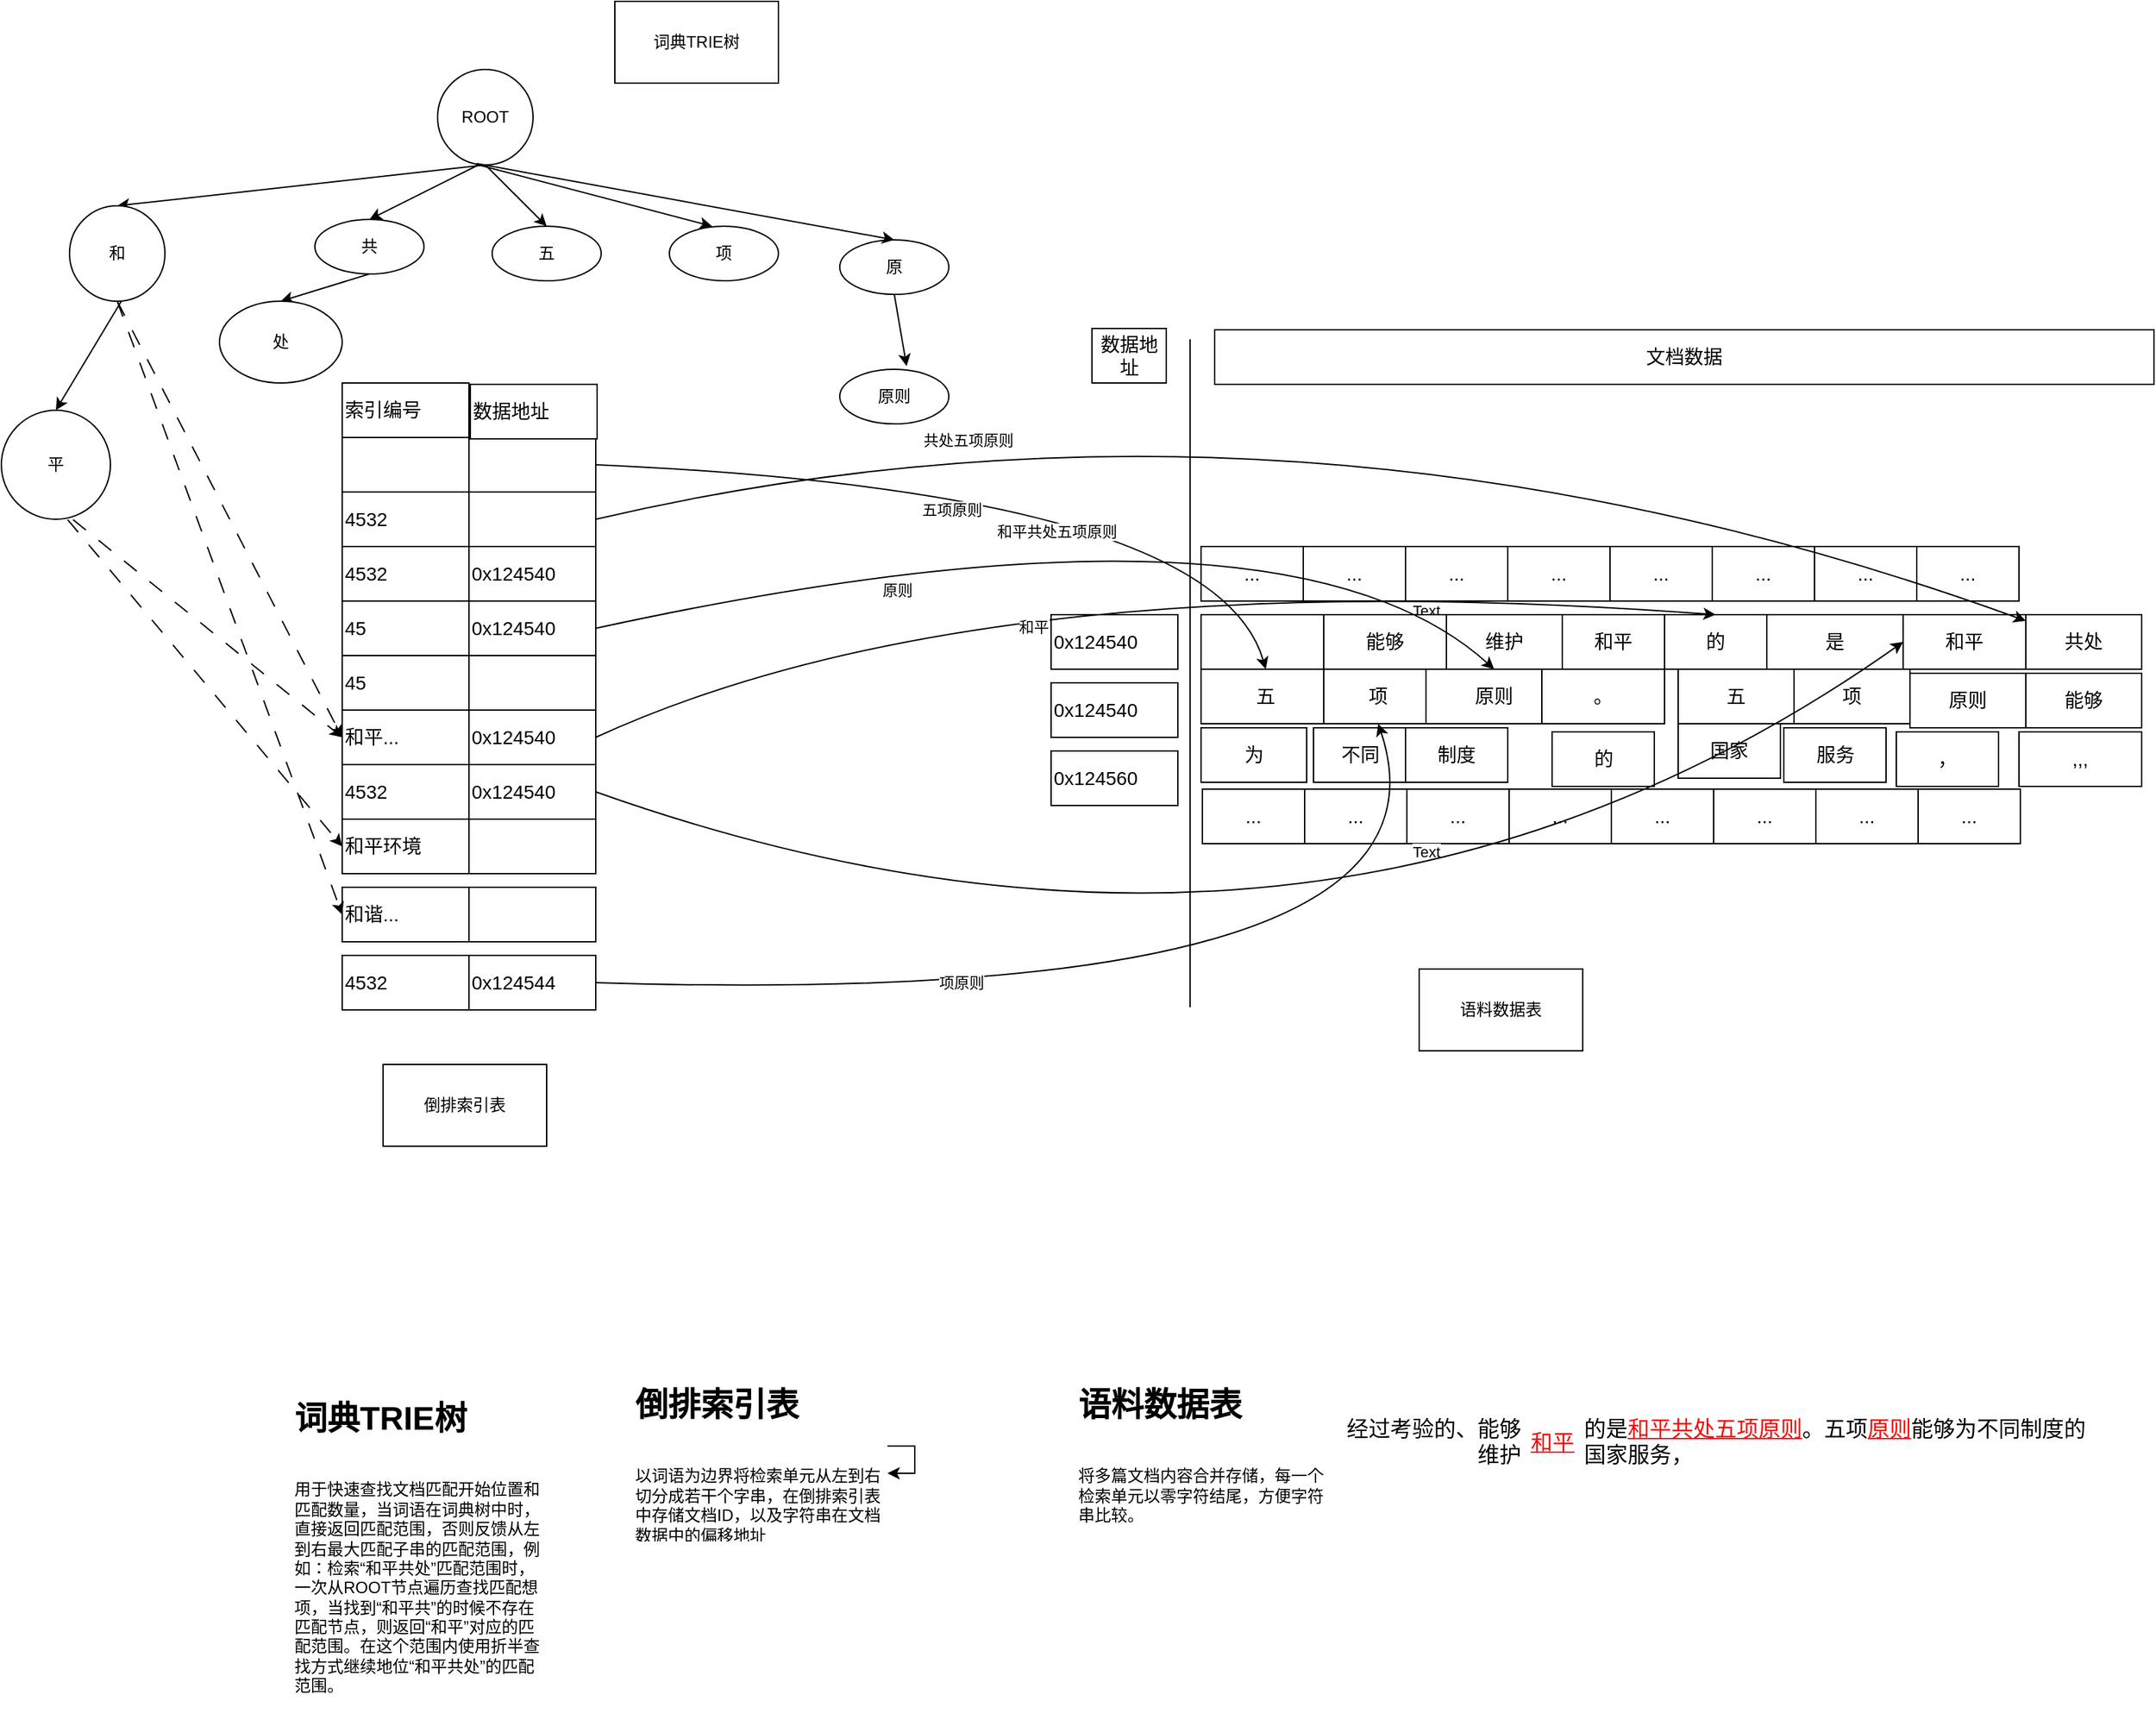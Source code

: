 <mxfile version="22.1.11" type="device">
  <diagram name="Page-1" id="W0LpTb4pdIZwl2NJyr0h">
    <mxGraphModel dx="1825" dy="1355" grid="1" gridSize="10" guides="1" tooltips="1" connect="1" arrows="1" fold="1" page="1" pageScale="1" pageWidth="850" pageHeight="1100" math="0" shadow="0">
      <root>
        <mxCell id="0" />
        <mxCell id="1" parent="0" />
        <mxCell id="mFkVtQ_PPKXswu8_xpI2-102" value="0x124540" style="rounded=0;whiteSpace=wrap;html=1;fontSize=14;align=left;" vertex="1" parent="1">
          <mxGeometry x="800" y="500" width="93" height="40" as="geometry" />
        </mxCell>
        <mxCell id="mFkVtQ_PPKXswu8_xpI2-87" value="..." style="rounded=0;whiteSpace=wrap;html=1;fontSize=14;" vertex="1" parent="1">
          <mxGeometry x="1210" y="450" width="75" height="40" as="geometry" />
        </mxCell>
        <mxCell id="mFkVtQ_PPKXswu8_xpI2-88" value="..." style="rounded=0;whiteSpace=wrap;html=1;fontSize=14;" vertex="1" parent="1">
          <mxGeometry x="1285" y="450" width="75" height="40" as="geometry" />
        </mxCell>
        <mxCell id="mFkVtQ_PPKXswu8_xpI2-89" value="..." style="rounded=0;whiteSpace=wrap;html=1;fontSize=14;" vertex="1" parent="1">
          <mxGeometry x="1060" y="450" width="75" height="40" as="geometry" />
        </mxCell>
        <mxCell id="mFkVtQ_PPKXswu8_xpI2-90" value="..." style="rounded=0;whiteSpace=wrap;html=1;fontSize=14;" vertex="1" parent="1">
          <mxGeometry x="1135" y="450" width="75" height="40" as="geometry" />
        </mxCell>
        <mxCell id="mFkVtQ_PPKXswu8_xpI2-91" value="..." style="rounded=0;whiteSpace=wrap;html=1;fontSize=14;" vertex="1" parent="1">
          <mxGeometry x="1360" y="450" width="75" height="40" as="geometry" />
        </mxCell>
        <mxCell id="mFkVtQ_PPKXswu8_xpI2-92" value="..." style="rounded=0;whiteSpace=wrap;html=1;fontSize=14;" vertex="1" parent="1">
          <mxGeometry x="1435" y="450" width="75" height="40" as="geometry" />
        </mxCell>
        <mxCell id="mFkVtQ_PPKXswu8_xpI2-93" value="..." style="rounded=0;whiteSpace=wrap;html=1;fontSize=14;" vertex="1" parent="1">
          <mxGeometry x="910" y="450" width="75" height="40" as="geometry" />
        </mxCell>
        <mxCell id="mFkVtQ_PPKXswu8_xpI2-94" value="..." style="rounded=0;whiteSpace=wrap;html=1;fontSize=14;" vertex="1" parent="1">
          <mxGeometry x="985" y="450" width="75" height="40" as="geometry" />
        </mxCell>
        <mxCell id="mFkVtQ_PPKXswu8_xpI2-95" value="Text" style="edgeLabel;html=1;align=center;verticalAlign=middle;resizable=0;points=[];" vertex="1" connectable="0" parent="1">
          <mxGeometry x="1074.277" y="496.48" as="geometry" />
        </mxCell>
        <mxCell id="mFkVtQ_PPKXswu8_xpI2-83" value="" style="edgeStyle=orthogonalEdgeStyle;rounded=0;orthogonalLoop=1;jettySize=auto;html=1;" edge="1" parent="1" source="mFkVtQ_PPKXswu8_xpI2-66">
          <mxGeometry relative="1" as="geometry">
            <mxPoint x="981" y="472" as="targetPoint" />
          </mxGeometry>
        </mxCell>
        <mxCell id="mFkVtQ_PPKXswu8_xpI2-70" value="文档数据" style="rounded=0;whiteSpace=wrap;html=1;fontSize=14;" vertex="1" parent="1">
          <mxGeometry x="920" y="291" width="689" height="40" as="geometry" />
        </mxCell>
        <mxCell id="mFkVtQ_PPKXswu8_xpI2-56" value="..." style="rounded=0;whiteSpace=wrap;html=1;fontSize=14;" vertex="1" parent="1">
          <mxGeometry x="1211" y="628" width="75" height="40" as="geometry" />
        </mxCell>
        <mxCell id="mFkVtQ_PPKXswu8_xpI2-57" value="..." style="rounded=0;whiteSpace=wrap;html=1;fontSize=14;" vertex="1" parent="1">
          <mxGeometry x="1286" y="628" width="75" height="40" as="geometry" />
        </mxCell>
        <mxCell id="mFkVtQ_PPKXswu8_xpI2-58" value="..." style="rounded=0;whiteSpace=wrap;html=1;fontSize=14;" vertex="1" parent="1">
          <mxGeometry x="1061" y="628" width="75" height="40" as="geometry" />
        </mxCell>
        <mxCell id="mFkVtQ_PPKXswu8_xpI2-59" value="..." style="rounded=0;whiteSpace=wrap;html=1;fontSize=14;" vertex="1" parent="1">
          <mxGeometry x="1136" y="628" width="75" height="40" as="geometry" />
        </mxCell>
        <mxCell id="mFkVtQ_PPKXswu8_xpI2-60" value="..." style="rounded=0;whiteSpace=wrap;html=1;fontSize=14;" vertex="1" parent="1">
          <mxGeometry x="1361" y="628" width="75" height="40" as="geometry" />
        </mxCell>
        <mxCell id="mFkVtQ_PPKXswu8_xpI2-61" value="..." style="rounded=0;whiteSpace=wrap;html=1;fontSize=14;" vertex="1" parent="1">
          <mxGeometry x="1436" y="628" width="75" height="40" as="geometry" />
        </mxCell>
        <mxCell id="mFkVtQ_PPKXswu8_xpI2-62" value="..." style="rounded=0;whiteSpace=wrap;html=1;fontSize=14;" vertex="1" parent="1">
          <mxGeometry x="911" y="628" width="75" height="40" as="geometry" />
        </mxCell>
        <mxCell id="mFkVtQ_PPKXswu8_xpI2-63" value="..." style="rounded=0;whiteSpace=wrap;html=1;fontSize=14;" vertex="1" parent="1">
          <mxGeometry x="986" y="628" width="75" height="40" as="geometry" />
        </mxCell>
        <mxCell id="mFkVtQ_PPKXswu8_xpI2-16" value="能够" style="rounded=0;whiteSpace=wrap;html=1;fontSize=14;" vertex="1" parent="1">
          <mxGeometry x="1000" y="500" width="90" height="40" as="geometry" />
        </mxCell>
        <mxCell id="mFkVtQ_PPKXswu8_xpI2-17" value="维护" style="rounded=0;whiteSpace=wrap;html=1;fontSize=14;" vertex="1" parent="1">
          <mxGeometry x="1090" y="500" width="85" height="40" as="geometry" />
        </mxCell>
        <mxCell id="mFkVtQ_PPKXswu8_xpI2-18" value="和平" style="rounded=0;whiteSpace=wrap;html=1;fontSize=14;" vertex="1" parent="1">
          <mxGeometry x="1175" y="500" width="75" height="40" as="geometry" />
        </mxCell>
        <mxCell id="mFkVtQ_PPKXswu8_xpI2-19" value="是" style="rounded=0;whiteSpace=wrap;html=1;fontSize=14;" vertex="1" parent="1">
          <mxGeometry x="1325" y="500" width="100" height="40" as="geometry" />
        </mxCell>
        <mxCell id="mFkVtQ_PPKXswu8_xpI2-20" value="的" style="rounded=0;whiteSpace=wrap;html=1;fontSize=14;" vertex="1" parent="1">
          <mxGeometry x="1250" y="500" width="75" height="40" as="geometry" />
        </mxCell>
        <mxCell id="aaLhkIaB3vrki4FV3vM7-3" value="4532" style="rounded=0;whiteSpace=wrap;html=1;fontSize=14;align=left;" parent="1" vertex="1">
          <mxGeometry x="280" y="610" width="93" height="40" as="geometry" />
        </mxCell>
        <mxCell id="aaLhkIaB3vrki4FV3vM7-8" value="&amp;nbsp;" style="rounded=0;whiteSpace=wrap;html=1;fontSize=14;align=left;" parent="1" vertex="1">
          <mxGeometry x="280" y="370" width="93" height="40" as="geometry" />
        </mxCell>
        <mxCell id="aaLhkIaB3vrki4FV3vM7-9" value="4532" style="rounded=0;whiteSpace=wrap;html=1;fontSize=14;align=left;" parent="1" vertex="1">
          <mxGeometry x="280" y="410" width="93" height="40" as="geometry" />
        </mxCell>
        <mxCell id="aaLhkIaB3vrki4FV3vM7-10" value="45" style="rounded=0;whiteSpace=wrap;html=1;fontSize=14;align=left;" parent="1" vertex="1">
          <mxGeometry x="280" y="490" width="93" height="40" as="geometry" />
        </mxCell>
        <mxCell id="aaLhkIaB3vrki4FV3vM7-11" value="4532" style="rounded=0;whiteSpace=wrap;html=1;fontSize=14;align=left;" parent="1" vertex="1">
          <mxGeometry x="280" y="750" width="93" height="40" as="geometry" />
        </mxCell>
        <mxCell id="aaLhkIaB3vrki4FV3vM7-12" value="和平..." style="rounded=0;whiteSpace=wrap;html=1;fontSize=14;align=left;" parent="1" vertex="1">
          <mxGeometry x="280" y="570" width="93" height="40" as="geometry" />
        </mxCell>
        <mxCell id="aaLhkIaB3vrki4FV3vM7-13" value="和平" style="rounded=0;whiteSpace=wrap;html=1;fontSize=14;" parent="1" vertex="1">
          <mxGeometry x="1425" y="500" width="90" height="40" as="geometry" />
        </mxCell>
        <mxCell id="aaLhkIaB3vrki4FV3vM7-14" value="共处" style="rounded=0;whiteSpace=wrap;html=1;fontSize=14;" parent="1" vertex="1">
          <mxGeometry x="1515" y="500" width="85" height="40" as="geometry" />
        </mxCell>
        <mxCell id="aaLhkIaB3vrki4FV3vM7-15" value="五" style="rounded=0;whiteSpace=wrap;html=1;fontSize=14;" parent="1" vertex="1">
          <mxGeometry x="910" y="540" width="95" height="40" as="geometry" />
        </mxCell>
        <mxCell id="aaLhkIaB3vrki4FV3vM7-16" value="项" style="rounded=0;whiteSpace=wrap;html=1;fontSize=14;" parent="1" vertex="1">
          <mxGeometry x="1000" y="540" width="80" height="40" as="geometry" />
        </mxCell>
        <mxCell id="aaLhkIaB3vrki4FV3vM7-17" value="原则" style="rounded=0;whiteSpace=wrap;html=1;fontSize=14;" parent="1" vertex="1">
          <mxGeometry x="1075" y="540" width="100" height="40" as="geometry" />
        </mxCell>
        <mxCell id="aaLhkIaB3vrki4FV3vM7-20" value="和谐..." style="rounded=0;whiteSpace=wrap;html=1;fontSize=14;align=left;" parent="1" vertex="1">
          <mxGeometry x="280" y="700" width="93" height="40" as="geometry" />
        </mxCell>
        <mxCell id="aaLhkIaB3vrki4FV3vM7-21" value="和平环境" style="rounded=0;whiteSpace=wrap;html=1;fontSize=14;align=left;" parent="1" vertex="1">
          <mxGeometry x="280" y="650" width="93" height="40" as="geometry" />
        </mxCell>
        <mxCell id="aaLhkIaB3vrki4FV3vM7-23" value="" style="endArrow=classic;html=1;rounded=0;exitX=0.5;exitY=1;exitDx=0;exitDy=0;entryX=0.5;entryY=0;entryDx=0;entryDy=0;" parent="1" target="aaLhkIaB3vrki4FV3vM7-37" edge="1">
          <mxGeometry width="50" height="50" relative="1" as="geometry">
            <mxPoint x="385" y="170" as="sourcePoint" />
            <mxPoint x="139" y="211.52" as="targetPoint" />
          </mxGeometry>
        </mxCell>
        <mxCell id="aaLhkIaB3vrki4FV3vM7-28" value="" style="endArrow=classic;html=1;rounded=0;exitX=0.658;exitY=1.004;exitDx=0;exitDy=0;entryX=0;entryY=0.5;entryDx=0;entryDy=0;exitPerimeter=0;dashed=1;dashPattern=12 12;" parent="1" source="aaLhkIaB3vrki4FV3vM7-39" target="aaLhkIaB3vrki4FV3vM7-12" edge="1">
          <mxGeometry width="50" height="50" relative="1" as="geometry">
            <mxPoint x="80" y="420" as="sourcePoint" />
            <mxPoint x="120" y="530" as="targetPoint" />
          </mxGeometry>
        </mxCell>
        <mxCell id="aaLhkIaB3vrki4FV3vM7-29" value="" style="endArrow=classic;html=1;rounded=0;entryX=0;entryY=0.5;entryDx=0;entryDy=0;exitX=0.608;exitY=1.004;exitDx=0;exitDy=0;exitPerimeter=0;dashed=1;dashPattern=12 12;" parent="1" source="aaLhkIaB3vrki4FV3vM7-39" target="aaLhkIaB3vrki4FV3vM7-21" edge="1">
          <mxGeometry width="50" height="50" relative="1" as="geometry">
            <mxPoint x="80" y="420" as="sourcePoint" />
            <mxPoint x="140" y="600" as="targetPoint" />
          </mxGeometry>
        </mxCell>
        <mxCell id="aaLhkIaB3vrki4FV3vM7-30" value="" style="endArrow=classic;html=1;rounded=0;exitX=0.5;exitY=1;exitDx=0;exitDy=0;entryX=0.5;entryY=0;entryDx=0;entryDy=0;" parent="1" target="aaLhkIaB3vrki4FV3vM7-39" edge="1">
          <mxGeometry width="50" height="50" relative="1" as="geometry">
            <mxPoint x="130" y="250" as="sourcePoint" />
            <mxPoint x="80" y="380" as="targetPoint" />
          </mxGeometry>
        </mxCell>
        <mxCell id="aaLhkIaB3vrki4FV3vM7-31" value="" style="endArrow=classic;html=1;rounded=0;entryX=0;entryY=0.5;entryDx=0;entryDy=0;exitX=0.5;exitY=1;exitDx=0;exitDy=0;dashed=1;dashPattern=12 12;" parent="1" source="aaLhkIaB3vrki4FV3vM7-37" target="aaLhkIaB3vrki4FV3vM7-12" edge="1">
          <mxGeometry width="50" height="50" relative="1" as="geometry">
            <mxPoint x="130" y="250" as="sourcePoint" />
            <mxPoint x="70" y="310" as="targetPoint" />
          </mxGeometry>
        </mxCell>
        <mxCell id="aaLhkIaB3vrki4FV3vM7-32" value="" style="endArrow=classic;html=1;rounded=0;exitX=0.5;exitY=1;exitDx=0;exitDy=0;entryX=0;entryY=0.5;entryDx=0;entryDy=0;dashed=1;dashPattern=12 12;" parent="1" source="aaLhkIaB3vrki4FV3vM7-37" target="aaLhkIaB3vrki4FV3vM7-20" edge="1">
          <mxGeometry width="50" height="50" relative="1" as="geometry">
            <mxPoint x="130" y="250" as="sourcePoint" />
            <mxPoint x="150" y="570" as="targetPoint" />
          </mxGeometry>
        </mxCell>
        <mxCell id="aaLhkIaB3vrki4FV3vM7-33" value="" style="endArrow=classic;html=1;rounded=0;exitX=0.5;exitY=1;exitDx=0;exitDy=0;entryX=0.5;entryY=0;entryDx=0;entryDy=0;" parent="1" source="aaLhkIaB3vrki4FV3vM7-44" target="aaLhkIaB3vrki4FV3vM7-40" edge="1">
          <mxGeometry width="50" height="50" relative="1" as="geometry">
            <mxPoint x="275" y="250" as="sourcePoint" />
            <mxPoint x="275" y="280" as="targetPoint" />
          </mxGeometry>
        </mxCell>
        <mxCell id="aaLhkIaB3vrki4FV3vM7-34" value="" style="endArrow=classic;html=1;rounded=0;entryX=0.5;entryY=0;entryDx=0;entryDy=0;" parent="1" target="aaLhkIaB3vrki4FV3vM7-44" edge="1">
          <mxGeometry width="50" height="50" relative="1" as="geometry">
            <mxPoint x="380" y="170" as="sourcePoint" />
            <mxPoint x="275" y="210" as="targetPoint" />
          </mxGeometry>
        </mxCell>
        <mxCell id="aaLhkIaB3vrki4FV3vM7-35" value="倒排索引表" style="rounded=0;whiteSpace=wrap;html=1;" parent="1" vertex="1">
          <mxGeometry x="310" y="830" width="120" height="60" as="geometry" />
        </mxCell>
        <mxCell id="aaLhkIaB3vrki4FV3vM7-36" value="语料数据表" style="rounded=0;whiteSpace=wrap;html=1;" parent="1" vertex="1">
          <mxGeometry x="1070" y="760" width="120" height="60" as="geometry" />
        </mxCell>
        <mxCell id="aaLhkIaB3vrki4FV3vM7-38" value="" style="endArrow=classic;html=1;rounded=0;exitX=0.5;exitY=1;exitDx=0;exitDy=0;entryX=0;entryY=0.5;entryDx=0;entryDy=0;" parent="1" target="aaLhkIaB3vrki4FV3vM7-37" edge="1">
          <mxGeometry width="50" height="50" relative="1" as="geometry">
            <mxPoint x="130" y="250" as="sourcePoint" />
            <mxPoint x="300" y="720" as="targetPoint" />
          </mxGeometry>
        </mxCell>
        <mxCell id="aaLhkIaB3vrki4FV3vM7-37" value="和" style="ellipse;whiteSpace=wrap;html=1;" parent="1" vertex="1">
          <mxGeometry x="80" y="200" width="70" height="70" as="geometry" />
        </mxCell>
        <mxCell id="aaLhkIaB3vrki4FV3vM7-39" value="平" style="ellipse;whiteSpace=wrap;html=1;aspect=fixed;" parent="1" vertex="1">
          <mxGeometry x="30" y="350" width="80" height="80" as="geometry" />
        </mxCell>
        <mxCell id="aaLhkIaB3vrki4FV3vM7-40" value="处" style="ellipse;whiteSpace=wrap;html=1;" parent="1" vertex="1">
          <mxGeometry x="190" y="270" width="90" height="60" as="geometry" />
        </mxCell>
        <mxCell id="aaLhkIaB3vrki4FV3vM7-42" value="词典TRIE树" style="rounded=0;whiteSpace=wrap;html=1;" parent="1" vertex="1">
          <mxGeometry x="480" y="50" width="120" height="60" as="geometry" />
        </mxCell>
        <mxCell id="aaLhkIaB3vrki4FV3vM7-44" value="共" style="ellipse;whiteSpace=wrap;html=1;" parent="1" vertex="1">
          <mxGeometry x="260" y="210" width="80" height="40" as="geometry" />
        </mxCell>
        <mxCell id="aaLhkIaB3vrki4FV3vM7-49" value="五" style="ellipse;whiteSpace=wrap;html=1;" parent="1" vertex="1">
          <mxGeometry x="390" y="215" width="80" height="40" as="geometry" />
        </mxCell>
        <mxCell id="aaLhkIaB3vrki4FV3vM7-52" value="项" style="ellipse;whiteSpace=wrap;html=1;" parent="1" vertex="1">
          <mxGeometry x="520" y="215" width="80" height="40" as="geometry" />
        </mxCell>
        <mxCell id="aaLhkIaB3vrki4FV3vM7-53" value="原" style="ellipse;whiteSpace=wrap;html=1;" parent="1" vertex="1">
          <mxGeometry x="645" y="225" width="80" height="40" as="geometry" />
        </mxCell>
        <mxCell id="aaLhkIaB3vrki4FV3vM7-54" value="原则" style="ellipse;whiteSpace=wrap;html=1;" parent="1" vertex="1">
          <mxGeometry x="645" y="320" width="80" height="40" as="geometry" />
        </mxCell>
        <mxCell id="aaLhkIaB3vrki4FV3vM7-55" value="" style="endArrow=classic;html=1;rounded=0;entryX=0.5;entryY=0;entryDx=0;entryDy=0;exitX=0.5;exitY=1;exitDx=0;exitDy=0;" parent="1" target="aaLhkIaB3vrki4FV3vM7-49" edge="1">
          <mxGeometry width="50" height="50" relative="1" as="geometry">
            <mxPoint x="385" y="170" as="sourcePoint" />
            <mxPoint x="310" y="220" as="targetPoint" />
          </mxGeometry>
        </mxCell>
        <mxCell id="aaLhkIaB3vrki4FV3vM7-56" value="" style="endArrow=classic;html=1;rounded=0;entryX=0.392;entryY=0;entryDx=0;entryDy=0;entryPerimeter=0;" parent="1" target="aaLhkIaB3vrki4FV3vM7-52" edge="1">
          <mxGeometry width="50" height="50" relative="1" as="geometry">
            <mxPoint x="380" y="170" as="sourcePoint" />
            <mxPoint x="440" y="225" as="targetPoint" />
          </mxGeometry>
        </mxCell>
        <mxCell id="aaLhkIaB3vrki4FV3vM7-57" value="ROOT" style="ellipse;whiteSpace=wrap;html=1;" parent="1" vertex="1">
          <mxGeometry x="350" y="100" width="70" height="70" as="geometry" />
        </mxCell>
        <mxCell id="aaLhkIaB3vrki4FV3vM7-58" value="" style="endArrow=classic;html=1;rounded=0;entryX=0.5;entryY=0;entryDx=0;entryDy=0;exitX=0.41;exitY=0.986;exitDx=0;exitDy=0;exitPerimeter=0;" parent="1" source="aaLhkIaB3vrki4FV3vM7-57" target="aaLhkIaB3vrki4FV3vM7-53" edge="1">
          <mxGeometry width="50" height="50" relative="1" as="geometry">
            <mxPoint x="390" y="180" as="sourcePoint" />
            <mxPoint x="561" y="225" as="targetPoint" />
          </mxGeometry>
        </mxCell>
        <mxCell id="aaLhkIaB3vrki4FV3vM7-59" value="" style="endArrow=classic;html=1;rounded=0;entryX=0.613;entryY=-0.058;entryDx=0;entryDy=0;exitX=0.5;exitY=1;exitDx=0;exitDy=0;entryPerimeter=0;" parent="1" source="aaLhkIaB3vrki4FV3vM7-53" target="aaLhkIaB3vrki4FV3vM7-54" edge="1">
          <mxGeometry width="50" height="50" relative="1" as="geometry">
            <mxPoint x="389" y="179" as="sourcePoint" />
            <mxPoint x="695" y="235" as="targetPoint" />
          </mxGeometry>
        </mxCell>
        <mxCell id="aaLhkIaB3vrki4FV3vM7-76" value="0x124540" style="rounded=0;whiteSpace=wrap;html=1;fontSize=14;align=left;" parent="1" vertex="1">
          <mxGeometry x="373" y="610" width="93" height="40" as="geometry" />
        </mxCell>
        <mxCell id="aaLhkIaB3vrki4FV3vM7-77" value="" style="rounded=0;whiteSpace=wrap;html=1;fontSize=14;align=left;" parent="1" vertex="1">
          <mxGeometry x="373" y="370" width="93" height="40" as="geometry" />
        </mxCell>
        <mxCell id="aaLhkIaB3vrki4FV3vM7-78" value="" style="rounded=0;whiteSpace=wrap;html=1;fontSize=14;align=left;" parent="1" vertex="1">
          <mxGeometry x="373" y="410" width="93" height="40" as="geometry" />
        </mxCell>
        <mxCell id="aaLhkIaB3vrki4FV3vM7-79" value="0x124540" style="rounded=0;whiteSpace=wrap;html=1;fontSize=14;align=left;" parent="1" vertex="1">
          <mxGeometry x="373" y="490" width="93" height="40" as="geometry" />
        </mxCell>
        <mxCell id="aaLhkIaB3vrki4FV3vM7-80" value="0x124544" style="rounded=0;whiteSpace=wrap;html=1;fontSize=14;align=left;" parent="1" vertex="1">
          <mxGeometry x="373" y="750" width="93" height="40" as="geometry" />
        </mxCell>
        <mxCell id="aaLhkIaB3vrki4FV3vM7-81" value="0x124540" style="rounded=0;whiteSpace=wrap;html=1;fontSize=14;align=left;" parent="1" vertex="1">
          <mxGeometry x="373" y="570" width="93" height="40" as="geometry" />
        </mxCell>
        <mxCell id="aaLhkIaB3vrki4FV3vM7-82" value="" style="rounded=0;whiteSpace=wrap;html=1;fontSize=14;align=left;" parent="1" vertex="1">
          <mxGeometry x="373" y="700" width="93" height="40" as="geometry" />
        </mxCell>
        <mxCell id="aaLhkIaB3vrki4FV3vM7-83" value="" style="rounded=0;whiteSpace=wrap;html=1;fontSize=14;align=left;" parent="1" vertex="1">
          <mxGeometry x="373" y="650" width="93" height="40" as="geometry" />
        </mxCell>
        <mxCell id="aaLhkIaB3vrki4FV3vM7-84" value="索引编号" style="rounded=0;whiteSpace=wrap;html=1;fontSize=14;align=left;" parent="1" vertex="1">
          <mxGeometry x="280" y="330" width="93" height="40" as="geometry" />
        </mxCell>
        <mxCell id="aaLhkIaB3vrki4FV3vM7-87" value="五" style="rounded=0;whiteSpace=wrap;html=1;fontSize=14;" parent="1" vertex="1">
          <mxGeometry x="1260" y="540" width="85" height="40" as="geometry" />
        </mxCell>
        <mxCell id="aaLhkIaB3vrki4FV3vM7-88" value="原则" style="rounded=0;whiteSpace=wrap;html=1;fontSize=14;" parent="1" vertex="1">
          <mxGeometry x="1430" y="543" width="85" height="40" as="geometry" />
        </mxCell>
        <mxCell id="aaLhkIaB3vrki4FV3vM7-89" value="制度" style="rounded=0;whiteSpace=wrap;html=1;fontSize=14;" parent="1" vertex="1">
          <mxGeometry x="1060" y="583" width="75" height="40" as="geometry" />
        </mxCell>
        <mxCell id="aaLhkIaB3vrki4FV3vM7-95" value="" style="rounded=0;whiteSpace=wrap;html=1;fontSize=14;" parent="1" vertex="1">
          <mxGeometry x="910" y="500" width="90" height="40" as="geometry" />
        </mxCell>
        <mxCell id="aaLhkIaB3vrki4FV3vM7-96" value="能够" style="rounded=0;whiteSpace=wrap;html=1;fontSize=14;" parent="1" vertex="1">
          <mxGeometry x="1515" y="543" width="85" height="40" as="geometry" />
        </mxCell>
        <mxCell id="aaLhkIaB3vrki4FV3vM7-97" value="为" style="rounded=0;whiteSpace=wrap;html=1;fontSize=14;" parent="1" vertex="1">
          <mxGeometry x="910" y="583" width="77.5" height="40" as="geometry" />
        </mxCell>
        <mxCell id="aaLhkIaB3vrki4FV3vM7-99" value="。" style="rounded=0;whiteSpace=wrap;html=1;fontSize=14;" parent="1" vertex="1">
          <mxGeometry x="1160" y="540" width="90" height="40" as="geometry" />
        </mxCell>
        <mxCell id="aaLhkIaB3vrki4FV3vM7-100" value="不同" style="rounded=0;whiteSpace=wrap;html=1;fontSize=14;" parent="1" vertex="1">
          <mxGeometry x="992.5" y="583" width="67.5" height="40" as="geometry" />
        </mxCell>
        <mxCell id="aaLhkIaB3vrki4FV3vM7-111" value="" style="curved=1;endArrow=classic;html=1;rounded=0;exitX=1;exitY=0.5;exitDx=0;exitDy=0;entryX=0.5;entryY=0;entryDx=0;entryDy=0;" parent="1" source="aaLhkIaB3vrki4FV3vM7-77" target="aaLhkIaB3vrki4FV3vM7-15" edge="1">
          <mxGeometry width="50" height="50" relative="1" as="geometry">
            <mxPoint x="677" y="360" as="sourcePoint" />
            <mxPoint x="800" y="420" as="targetPoint" />
            <Array as="points">
              <mxPoint x="920" y="410" />
            </Array>
          </mxGeometry>
        </mxCell>
        <mxCell id="mFkVtQ_PPKXswu8_xpI2-11" value="五项原则" style="edgeLabel;html=1;align=center;verticalAlign=middle;resizable=0;points=[];" vertex="1" connectable="0" parent="aaLhkIaB3vrki4FV3vM7-111">
          <mxGeometry x="-0.112" y="-21" relative="1" as="geometry">
            <mxPoint as="offset" />
          </mxGeometry>
        </mxCell>
        <mxCell id="aaLhkIaB3vrki4FV3vM7-112" value="" style="curved=1;endArrow=classic;html=1;rounded=0;exitX=1;exitY=0.5;exitDx=0;exitDy=0;" parent="1" source="aaLhkIaB3vrki4FV3vM7-78" target="aaLhkIaB3vrki4FV3vM7-14" edge="1">
          <mxGeometry width="50" height="50" relative="1" as="geometry">
            <mxPoint x="677" y="430" as="sourcePoint" />
            <mxPoint x="1128" y="550" as="targetPoint" />
            <Array as="points">
              <mxPoint x="980" y="310" />
            </Array>
          </mxGeometry>
        </mxCell>
        <mxCell id="mFkVtQ_PPKXswu8_xpI2-9" value="共处五项原则" style="edgeLabel;html=1;align=center;verticalAlign=middle;resizable=0;points=[];" vertex="1" connectable="0" parent="aaLhkIaB3vrki4FV3vM7-112">
          <mxGeometry x="-0.491" y="-5" relative="1" as="geometry">
            <mxPoint as="offset" />
          </mxGeometry>
        </mxCell>
        <mxCell id="aaLhkIaB3vrki4FV3vM7-113" value="" style="curved=1;endArrow=classic;html=1;rounded=0;exitX=1;exitY=0.5;exitDx=0;exitDy=0;entryX=0.5;entryY=0;entryDx=0;entryDy=0;" parent="1" source="aaLhkIaB3vrki4FV3vM7-79" target="aaLhkIaB3vrki4FV3vM7-17" edge="1">
          <mxGeometry width="50" height="50" relative="1" as="geometry">
            <mxPoint x="690" y="490" as="sourcePoint" />
            <mxPoint x="1038" y="550" as="targetPoint" />
            <Array as="points">
              <mxPoint x="970" y="400" />
            </Array>
          </mxGeometry>
        </mxCell>
        <mxCell id="mFkVtQ_PPKXswu8_xpI2-10" value="原则" style="edgeLabel;html=1;align=center;verticalAlign=middle;resizable=0;points=[];" vertex="1" connectable="0" parent="aaLhkIaB3vrki4FV3vM7-113">
          <mxGeometry x="-0.387" y="-19" relative="1" as="geometry">
            <mxPoint y="1" as="offset" />
          </mxGeometry>
        </mxCell>
        <mxCell id="aaLhkIaB3vrki4FV3vM7-115" value="" style="curved=1;endArrow=classic;html=1;rounded=0;exitX=1;exitY=0.5;exitDx=0;exitDy=0;entryX=0.5;entryY=1;entryDx=0;entryDy=0;" parent="1" source="aaLhkIaB3vrki4FV3vM7-80" target="aaLhkIaB3vrki4FV3vM7-16" edge="1">
          <mxGeometry width="50" height="50" relative="1" as="geometry">
            <mxPoint x="677" y="770" as="sourcePoint" />
            <mxPoint x="943" y="590" as="targetPoint" />
            <Array as="points">
              <mxPoint x="1110" y="790" />
            </Array>
          </mxGeometry>
        </mxCell>
        <mxCell id="mFkVtQ_PPKXswu8_xpI2-2" value="Text" style="edgeLabel;html=1;align=center;verticalAlign=middle;resizable=0;points=[];" vertex="1" connectable="0" parent="aaLhkIaB3vrki4FV3vM7-115">
          <mxGeometry x="0.701" y="4" relative="1" as="geometry">
            <mxPoint x="-2" y="-30" as="offset" />
          </mxGeometry>
        </mxCell>
        <mxCell id="mFkVtQ_PPKXswu8_xpI2-15" value="项原则" style="edgeLabel;html=1;align=center;verticalAlign=middle;resizable=0;points=[];" vertex="1" connectable="0" parent="aaLhkIaB3vrki4FV3vM7-115">
          <mxGeometry x="-0.381" y="9" relative="1" as="geometry">
            <mxPoint as="offset" />
          </mxGeometry>
        </mxCell>
        <mxCell id="aaLhkIaB3vrki4FV3vM7-116" value="&lt;h1&gt;倒排索引表&lt;/h1&gt;&lt;div&gt;&lt;br&gt;&lt;/div&gt;&lt;div&gt;以词语为边界将检索单元从左到右切分成若干个字串，在倒排索引表中存储文档ID，以及字符串在文档数据中的偏移地址&lt;/div&gt;" style="text;html=1;strokeColor=none;fillColor=none;spacing=5;spacingTop=-20;whiteSpace=wrap;overflow=hidden;rounded=0;" parent="1" vertex="1">
          <mxGeometry x="490" y="1060" width="190" height="120" as="geometry" />
        </mxCell>
        <mxCell id="aaLhkIaB3vrki4FV3vM7-117" value="&lt;h1&gt;语料数据表&lt;/h1&gt;&lt;div&gt;&lt;br&gt;&lt;/div&gt;&lt;div&gt;将多篇文档内容合并存储，每一个检索单元以零字符结尾，方便字符串比较。&lt;/div&gt;" style="text;html=1;strokeColor=none;fillColor=none;spacing=5;spacingTop=-20;whiteSpace=wrap;overflow=hidden;rounded=0;" parent="1" vertex="1">
          <mxGeometry x="815" y="1060" width="190" height="120" as="geometry" />
        </mxCell>
        <mxCell id="aaLhkIaB3vrki4FV3vM7-118" value="&lt;h1&gt;词典TRIE树&lt;/h1&gt;&lt;div&gt;&lt;br&gt;&lt;/div&gt;&lt;div&gt;用于快速查找文档匹配开始位置和匹配数量，当词语在词典树中时，直接返回匹配范围，否则反馈从左到右最大匹配子串的匹配范围，例如：检索“和平共处”匹配范围时，一次从ROOT节点遍历查找匹配想项，当找到“和平共”的时候不存在匹配节点，则返回“和平”对应的匹配范围。在这个范围内使用折半查找方式继续地位“和平共处”的匹配范围。&lt;/div&gt;" style="text;html=1;strokeColor=none;fillColor=none;spacing=5;spacingTop=-20;whiteSpace=wrap;overflow=hidden;rounded=0;" parent="1" vertex="1">
          <mxGeometry x="240" y="1070" width="190" height="240" as="geometry" />
        </mxCell>
        <mxCell id="mFkVtQ_PPKXswu8_xpI2-3" value="4532" style="rounded=0;whiteSpace=wrap;html=1;fontSize=14;align=left;" vertex="1" parent="1">
          <mxGeometry x="280" y="450" width="93" height="40" as="geometry" />
        </mxCell>
        <mxCell id="mFkVtQ_PPKXswu8_xpI2-5" value="0x124540" style="rounded=0;whiteSpace=wrap;html=1;fontSize=14;align=left;" vertex="1" parent="1">
          <mxGeometry x="373" y="450" width="93" height="40" as="geometry" />
        </mxCell>
        <mxCell id="mFkVtQ_PPKXswu8_xpI2-6" value="45" style="rounded=0;whiteSpace=wrap;html=1;fontSize=14;align=left;" vertex="1" parent="1">
          <mxGeometry x="280" y="530" width="93" height="40" as="geometry" />
        </mxCell>
        <mxCell id="mFkVtQ_PPKXswu8_xpI2-8" value="" style="rounded=0;whiteSpace=wrap;html=1;fontSize=14;align=left;" vertex="1" parent="1">
          <mxGeometry x="373" y="530" width="93" height="40" as="geometry" />
        </mxCell>
        <mxCell id="mFkVtQ_PPKXswu8_xpI2-22" value="" style="curved=1;endArrow=classic;html=1;rounded=0;exitX=1;exitY=0.5;exitDx=0;exitDy=0;entryX=0.5;entryY=0;entryDx=0;entryDy=0;" edge="1" parent="1" source="aaLhkIaB3vrki4FV3vM7-81" target="mFkVtQ_PPKXswu8_xpI2-20">
          <mxGeometry width="50" height="50" relative="1" as="geometry">
            <mxPoint x="513" y="640" as="sourcePoint" />
            <mxPoint x="943" y="590" as="targetPoint" />
            <Array as="points">
              <mxPoint x="750" y="460" />
            </Array>
          </mxGeometry>
        </mxCell>
        <mxCell id="mFkVtQ_PPKXswu8_xpI2-23" value="和平共处五项原则" style="edgeLabel;html=1;align=center;verticalAlign=middle;resizable=0;points=[];" vertex="1" connectable="0" parent="mFkVtQ_PPKXswu8_xpI2-22">
          <mxGeometry x="-0.144" y="25" relative="1" as="geometry">
            <mxPoint as="offset" />
          </mxGeometry>
        </mxCell>
        <mxCell id="mFkVtQ_PPKXswu8_xpI2-25" value="和平" style="edgeLabel;html=1;align=center;verticalAlign=middle;resizable=0;points=[];" vertex="1" connectable="0" parent="mFkVtQ_PPKXswu8_xpI2-22">
          <mxGeometry x="-0.172" y="-46" relative="1" as="geometry">
            <mxPoint as="offset" />
          </mxGeometry>
        </mxCell>
        <mxCell id="mFkVtQ_PPKXswu8_xpI2-26" value="&lt;table width=&quot;100%&quot; align=&quot;center&quot; cellpadding=&quot;1&quot; cellspacing=&quot;0&quot; style=&quot;color: rgb(0, 0, 0); font-family: &amp;quot;Times New Roman&amp;quot;; font-size: 16px; font-style: normal; font-variant-ligatures: normal; font-variant-caps: normal; font-weight: 400; letter-spacing: normal; orphans: 2; text-align: start; text-transform: none; widows: 2; word-spacing: 0px; -webkit-text-stroke-width: 0px; text-decoration-thickness: initial; text-decoration-style: initial; text-decoration-color: initial;&quot;&gt;&lt;tbody&gt;&lt;tr style=&quot;padding: 2px 75.198px;&quot;&gt;&lt;td align=&quot;right&quot; style=&quot;font-size: 16px;&quot;&gt;经过考验的、能够维护&lt;/td&gt;&lt;td align=&quot;center&quot; nowrap=&quot;&quot; style=&quot;font-size: 16px; padding: 0px 6px;&quot;&gt;&lt;u style=&quot;color: red;&quot;&gt;和平&lt;/u&gt;&lt;/td&gt;&lt;td align=&quot;left&quot; style=&quot;font-size: 16px;&quot;&gt;的是&lt;u style=&quot;color: red;&quot;&gt;和平共处五项原则&lt;/u&gt;。五项&lt;u style=&quot;color: red;&quot;&gt;原则&lt;/u&gt;能够为不同制度的国家服务，&lt;/td&gt;&lt;/tr&gt;&lt;/tbody&gt;&lt;/table&gt;" style="text;whiteSpace=wrap;html=1;" vertex="1" parent="1">
          <mxGeometry x="1005" y="1080" width="560" height="60" as="geometry" />
        </mxCell>
        <mxCell id="mFkVtQ_PPKXswu8_xpI2-41" value="项" style="rounded=0;whiteSpace=wrap;html=1;fontSize=14;" vertex="1" parent="1">
          <mxGeometry x="1345" y="540" width="85" height="40" as="geometry" />
        </mxCell>
        <mxCell id="mFkVtQ_PPKXswu8_xpI2-42" value="的" style="rounded=0;whiteSpace=wrap;html=1;fontSize=14;" vertex="1" parent="1">
          <mxGeometry x="1167.5" y="586" width="75" height="40" as="geometry" />
        </mxCell>
        <mxCell id="mFkVtQ_PPKXswu8_xpI2-44" value="国家" style="rounded=0;whiteSpace=wrap;html=1;fontSize=14;" vertex="1" parent="1">
          <mxGeometry x="1260" y="580" width="75" height="40" as="geometry" />
        </mxCell>
        <mxCell id="mFkVtQ_PPKXswu8_xpI2-45" value="服务" style="rounded=0;whiteSpace=wrap;html=1;fontSize=14;" vertex="1" parent="1">
          <mxGeometry x="1337.5" y="583" width="75" height="40" as="geometry" />
        </mxCell>
        <mxCell id="mFkVtQ_PPKXswu8_xpI2-46" value="，" style="rounded=0;whiteSpace=wrap;html=1;fontSize=14;" vertex="1" parent="1">
          <mxGeometry x="1420" y="586" width="75" height="40" as="geometry" />
        </mxCell>
        <mxCell id="mFkVtQ_PPKXswu8_xpI2-51" value=",,," style="rounded=0;whiteSpace=wrap;html=1;fontSize=14;" vertex="1" parent="1">
          <mxGeometry x="1510" y="586" width="90" height="40" as="geometry" />
        </mxCell>
        <mxCell id="aaLhkIaB3vrki4FV3vM7-114" value="" style="curved=1;endArrow=classic;html=1;rounded=0;exitX=1;exitY=0.5;exitDx=0;exitDy=0;entryX=0;entryY=0.5;entryDx=0;entryDy=0;" parent="1" source="aaLhkIaB3vrki4FV3vM7-76" target="aaLhkIaB3vrki4FV3vM7-13" edge="1">
          <mxGeometry width="50" height="50" relative="1" as="geometry">
            <mxPoint x="677" y="630" as="sourcePoint" />
            <mxPoint x="1295" y="550" as="targetPoint" />
            <Array as="points">
              <mxPoint x="1000" y="820" />
            </Array>
          </mxGeometry>
        </mxCell>
        <mxCell id="mFkVtQ_PPKXswu8_xpI2-73" value="数据地址" style="rounded=0;whiteSpace=wrap;html=1;fontSize=14;align=left;" vertex="1" parent="1">
          <mxGeometry x="374" y="331" width="93" height="40" as="geometry" />
        </mxCell>
        <mxCell id="mFkVtQ_PPKXswu8_xpI2-86" value="" style="endArrow=none;html=1;rounded=0;" edge="1" parent="1">
          <mxGeometry width="50" height="50" relative="1" as="geometry">
            <mxPoint x="901.95" y="788" as="sourcePoint" />
            <mxPoint x="901.95" y="298" as="targetPoint" />
          </mxGeometry>
        </mxCell>
        <mxCell id="mFkVtQ_PPKXswu8_xpI2-101" value="数据地址" style="rounded=0;whiteSpace=wrap;html=1;fontSize=14;" vertex="1" parent="1">
          <mxGeometry x="830" y="290" width="54.5" height="40" as="geometry" />
        </mxCell>
        <mxCell id="mFkVtQ_PPKXswu8_xpI2-104" value="0x124540" style="rounded=0;whiteSpace=wrap;html=1;fontSize=14;align=left;" vertex="1" parent="1">
          <mxGeometry x="800" y="550" width="93" height="40" as="geometry" />
        </mxCell>
        <mxCell id="mFkVtQ_PPKXswu8_xpI2-105" value="0x124560" style="rounded=0;whiteSpace=wrap;html=1;fontSize=14;align=left;" vertex="1" parent="1">
          <mxGeometry x="800" y="600" width="93" height="40" as="geometry" />
        </mxCell>
        <mxCell id="mFkVtQ_PPKXswu8_xpI2-106" style="edgeStyle=orthogonalEdgeStyle;rounded=0;orthogonalLoop=1;jettySize=auto;html=1;" edge="1" parent="1" source="aaLhkIaB3vrki4FV3vM7-116" target="aaLhkIaB3vrki4FV3vM7-116">
          <mxGeometry relative="1" as="geometry" />
        </mxCell>
      </root>
    </mxGraphModel>
  </diagram>
</mxfile>
